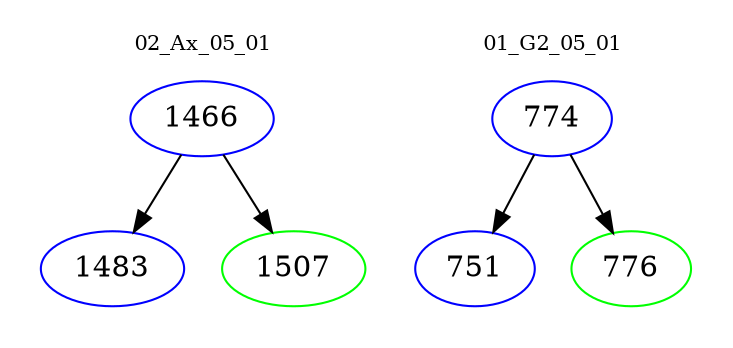 digraph{
subgraph cluster_0 {
color = white
label = "02_Ax_05_01";
fontsize=10;
T0_1466 [label="1466", color="blue"]
T0_1466 -> T0_1483 [color="black"]
T0_1483 [label="1483", color="blue"]
T0_1466 -> T0_1507 [color="black"]
T0_1507 [label="1507", color="green"]
}
subgraph cluster_1 {
color = white
label = "01_G2_05_01";
fontsize=10;
T1_774 [label="774", color="blue"]
T1_774 -> T1_751 [color="black"]
T1_751 [label="751", color="blue"]
T1_774 -> T1_776 [color="black"]
T1_776 [label="776", color="green"]
}
}
